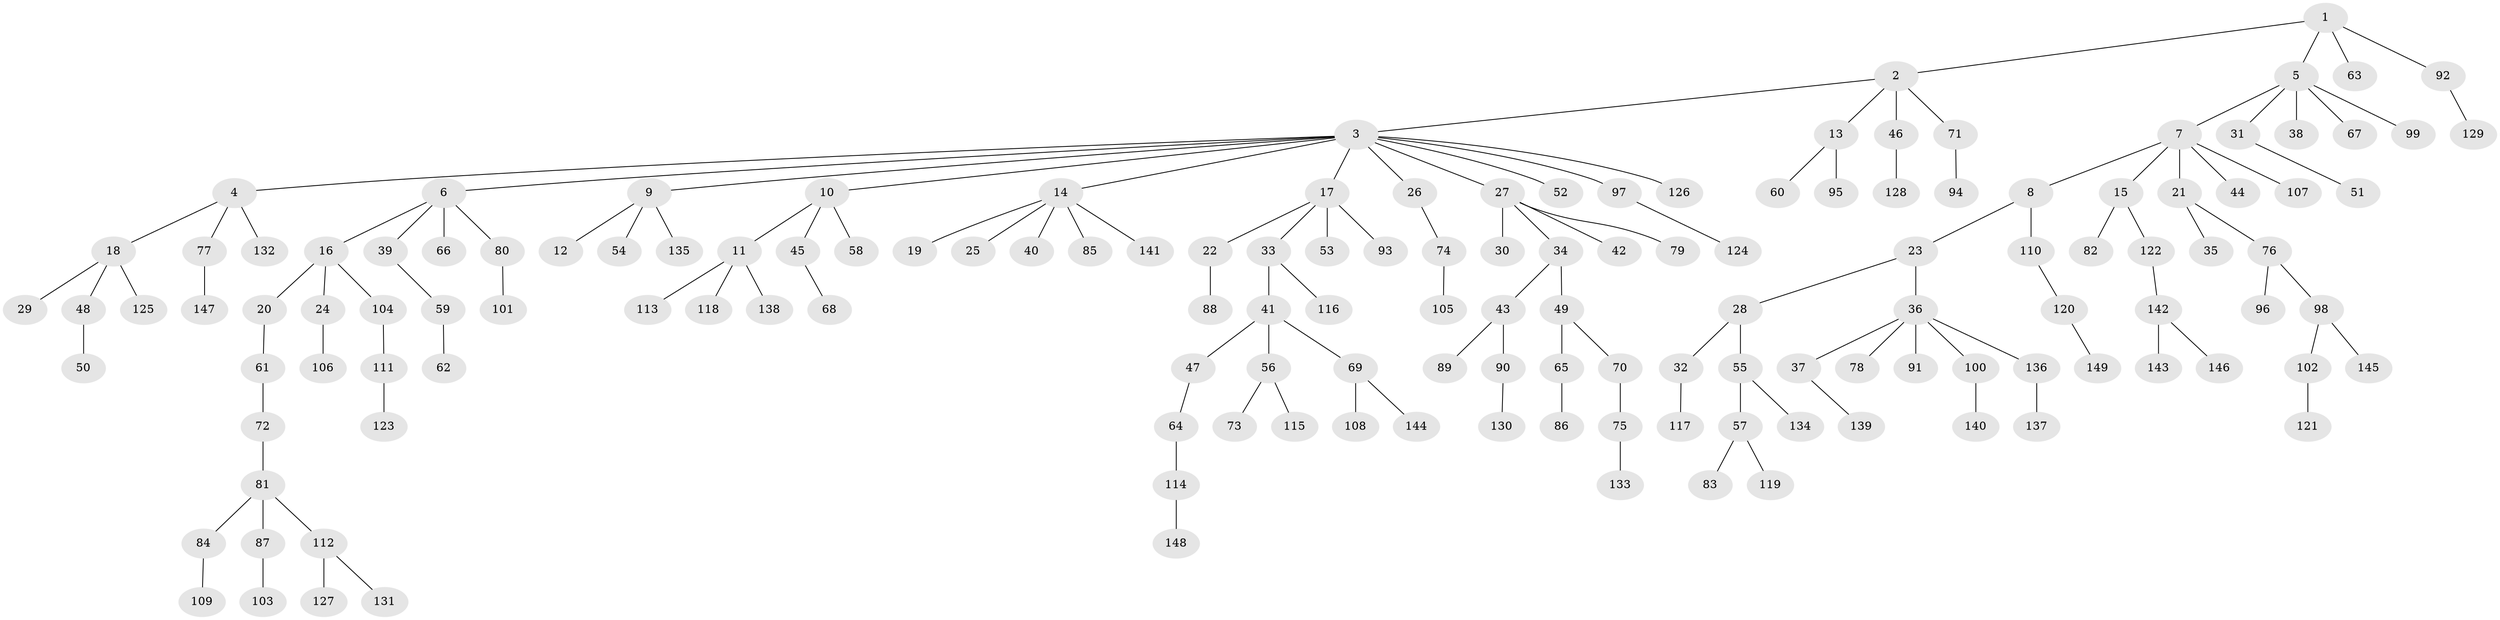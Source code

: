 // Generated by graph-tools (version 1.1) at 2025/26/03/09/25 03:26:25]
// undirected, 149 vertices, 148 edges
graph export_dot {
graph [start="1"]
  node [color=gray90,style=filled];
  1;
  2;
  3;
  4;
  5;
  6;
  7;
  8;
  9;
  10;
  11;
  12;
  13;
  14;
  15;
  16;
  17;
  18;
  19;
  20;
  21;
  22;
  23;
  24;
  25;
  26;
  27;
  28;
  29;
  30;
  31;
  32;
  33;
  34;
  35;
  36;
  37;
  38;
  39;
  40;
  41;
  42;
  43;
  44;
  45;
  46;
  47;
  48;
  49;
  50;
  51;
  52;
  53;
  54;
  55;
  56;
  57;
  58;
  59;
  60;
  61;
  62;
  63;
  64;
  65;
  66;
  67;
  68;
  69;
  70;
  71;
  72;
  73;
  74;
  75;
  76;
  77;
  78;
  79;
  80;
  81;
  82;
  83;
  84;
  85;
  86;
  87;
  88;
  89;
  90;
  91;
  92;
  93;
  94;
  95;
  96;
  97;
  98;
  99;
  100;
  101;
  102;
  103;
  104;
  105;
  106;
  107;
  108;
  109;
  110;
  111;
  112;
  113;
  114;
  115;
  116;
  117;
  118;
  119;
  120;
  121;
  122;
  123;
  124;
  125;
  126;
  127;
  128;
  129;
  130;
  131;
  132;
  133;
  134;
  135;
  136;
  137;
  138;
  139;
  140;
  141;
  142;
  143;
  144;
  145;
  146;
  147;
  148;
  149;
  1 -- 2;
  1 -- 5;
  1 -- 63;
  1 -- 92;
  2 -- 3;
  2 -- 13;
  2 -- 46;
  2 -- 71;
  3 -- 4;
  3 -- 6;
  3 -- 9;
  3 -- 10;
  3 -- 14;
  3 -- 17;
  3 -- 26;
  3 -- 27;
  3 -- 52;
  3 -- 97;
  3 -- 126;
  4 -- 18;
  4 -- 77;
  4 -- 132;
  5 -- 7;
  5 -- 31;
  5 -- 38;
  5 -- 67;
  5 -- 99;
  6 -- 16;
  6 -- 39;
  6 -- 66;
  6 -- 80;
  7 -- 8;
  7 -- 15;
  7 -- 21;
  7 -- 44;
  7 -- 107;
  8 -- 23;
  8 -- 110;
  9 -- 12;
  9 -- 54;
  9 -- 135;
  10 -- 11;
  10 -- 45;
  10 -- 58;
  11 -- 113;
  11 -- 118;
  11 -- 138;
  13 -- 60;
  13 -- 95;
  14 -- 19;
  14 -- 25;
  14 -- 40;
  14 -- 85;
  14 -- 141;
  15 -- 82;
  15 -- 122;
  16 -- 20;
  16 -- 24;
  16 -- 104;
  17 -- 22;
  17 -- 33;
  17 -- 53;
  17 -- 93;
  18 -- 29;
  18 -- 48;
  18 -- 125;
  20 -- 61;
  21 -- 35;
  21 -- 76;
  22 -- 88;
  23 -- 28;
  23 -- 36;
  24 -- 106;
  26 -- 74;
  27 -- 30;
  27 -- 34;
  27 -- 42;
  27 -- 79;
  28 -- 32;
  28 -- 55;
  31 -- 51;
  32 -- 117;
  33 -- 41;
  33 -- 116;
  34 -- 43;
  34 -- 49;
  36 -- 37;
  36 -- 78;
  36 -- 91;
  36 -- 100;
  36 -- 136;
  37 -- 139;
  39 -- 59;
  41 -- 47;
  41 -- 56;
  41 -- 69;
  43 -- 89;
  43 -- 90;
  45 -- 68;
  46 -- 128;
  47 -- 64;
  48 -- 50;
  49 -- 65;
  49 -- 70;
  55 -- 57;
  55 -- 134;
  56 -- 73;
  56 -- 115;
  57 -- 83;
  57 -- 119;
  59 -- 62;
  61 -- 72;
  64 -- 114;
  65 -- 86;
  69 -- 108;
  69 -- 144;
  70 -- 75;
  71 -- 94;
  72 -- 81;
  74 -- 105;
  75 -- 133;
  76 -- 96;
  76 -- 98;
  77 -- 147;
  80 -- 101;
  81 -- 84;
  81 -- 87;
  81 -- 112;
  84 -- 109;
  87 -- 103;
  90 -- 130;
  92 -- 129;
  97 -- 124;
  98 -- 102;
  98 -- 145;
  100 -- 140;
  102 -- 121;
  104 -- 111;
  110 -- 120;
  111 -- 123;
  112 -- 127;
  112 -- 131;
  114 -- 148;
  120 -- 149;
  122 -- 142;
  136 -- 137;
  142 -- 143;
  142 -- 146;
}
